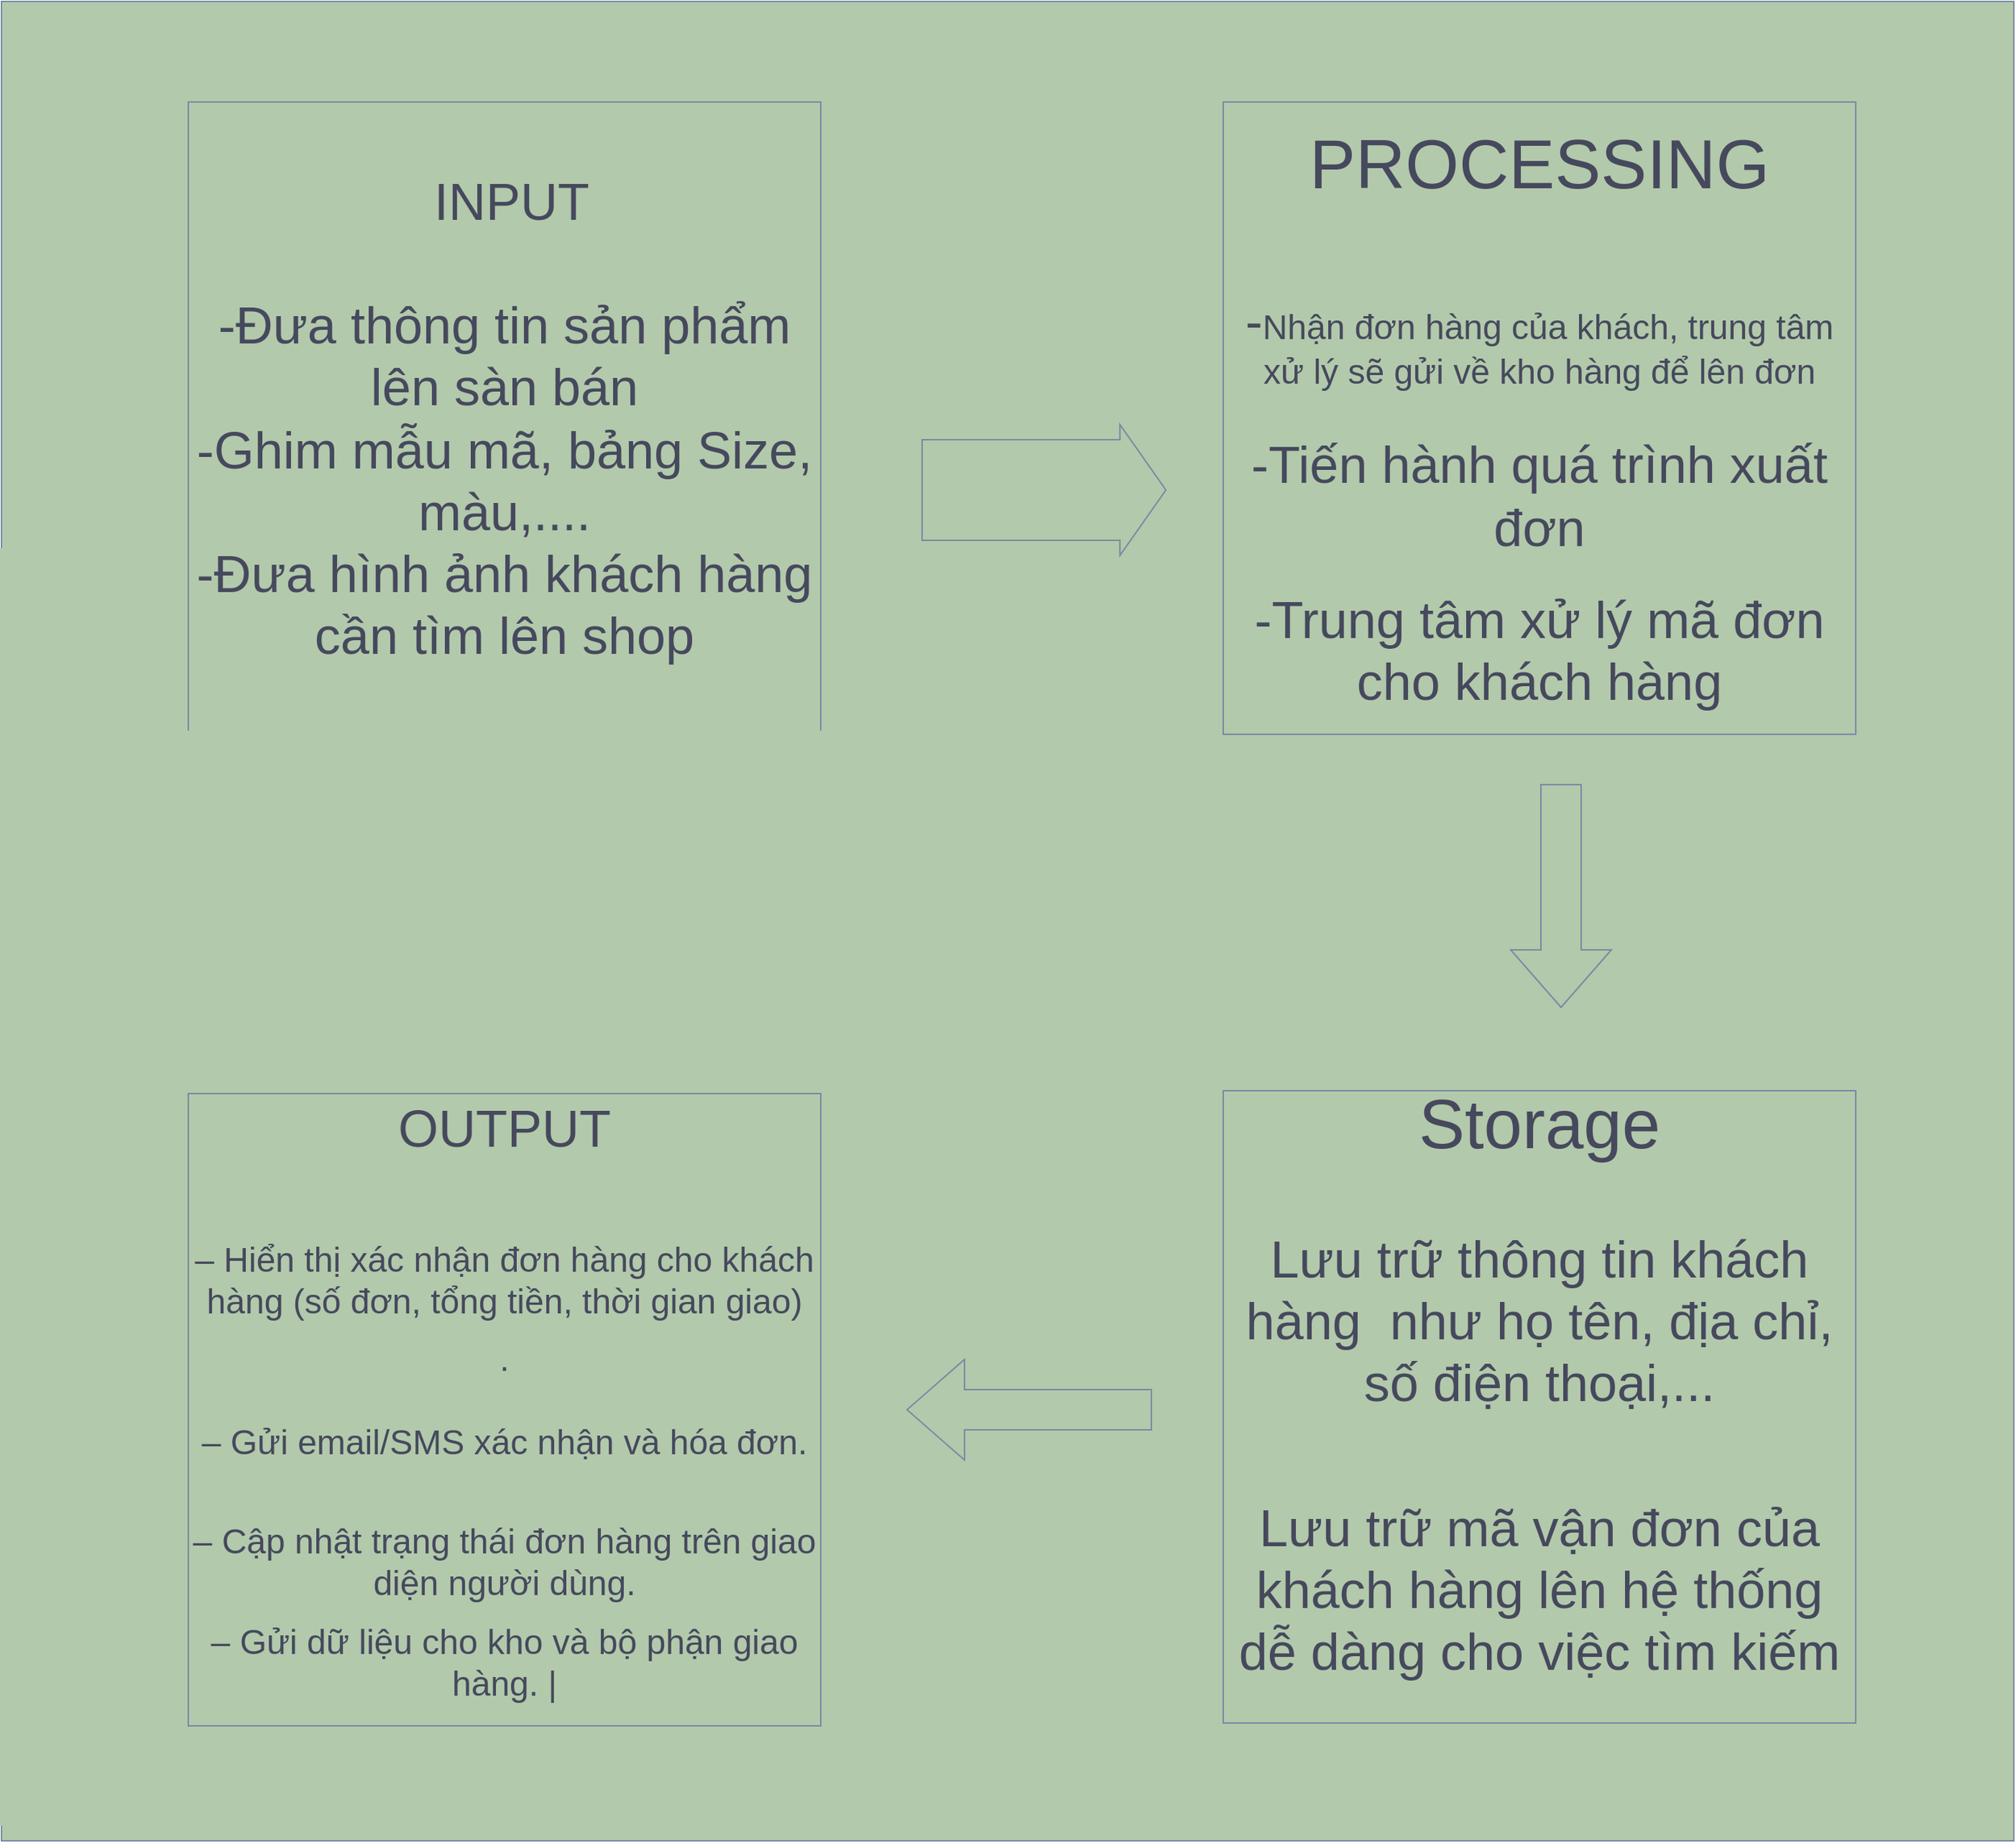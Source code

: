 <mxfile version="28.2.3">
  <diagram name="Trang-1" id="g7PzP2CzYFrLozogyeun">
    <mxGraphModel dx="3840" dy="1192" grid="1" gridSize="10" guides="1" tooltips="1" connect="1" arrows="1" fold="1" page="1" pageScale="1" pageWidth="827" pageHeight="1169" background="#FFFFFF" math="0" shadow="0">
      <root>
        <mxCell id="0" />
        <mxCell id="1" parent="0" />
        <mxCell id="cviVFxG2I2GKVeHUvMST-17" value="" style="rounded=0;whiteSpace=wrap;html=1;labelBackgroundColor=none;fillColor=#B2C9AB;strokeColor=#788AA3;fontColor=#46495D;" parent="1" vertex="1">
          <mxGeometry x="-610" y="40" width="1400" height="1280" as="geometry" />
        </mxCell>
        <mxCell id="cviVFxG2I2GKVeHUvMST-20" value="&lt;div&gt;&lt;font style=&quot;font-size: 36px;&quot;&gt;&amp;nbsp;INPUT&lt;/font&gt;&lt;/div&gt;&lt;div&gt;&lt;font style=&quot;font-size: 36px;&quot;&gt;&lt;br&gt;&lt;/font&gt;&lt;/div&gt;&lt;div&gt;&lt;span style=&quot;font-size: 36px;&quot;&gt;-Đưa thông tin sản phẩm lên sàn bán&lt;/span&gt;&lt;/div&gt;&lt;div&gt;&lt;span style=&quot;font-size: 36px;&quot;&gt;-Ghim mẫu mã, bảng Size, màu,....&lt;/span&gt;&lt;/div&gt;&lt;div&gt;&lt;span style=&quot;font-size: 36px;&quot;&gt;-Đưa hình ảnh khách hàng cần tìm lên shop&lt;/span&gt;&lt;/div&gt;" style="whiteSpace=wrap;html=1;aspect=fixed;labelBackgroundColor=none;fillColor=#B2C9AB;strokeColor=#788AA3;fontColor=#46495D;" parent="1" vertex="1">
          <mxGeometry x="-480" y="110" width="440" height="440" as="geometry" />
        </mxCell>
        <mxCell id="cviVFxG2I2GKVeHUvMST-21" value="&lt;font style=&quot;font-size: 48px;&quot;&gt;PROCESSING&lt;/font&gt;&lt;div&gt;&lt;span style=&quot;font-size: 48px;&quot;&gt;&lt;br&gt;&lt;/span&gt;&lt;div&gt;&lt;font style=&quot;font-size: 36px;&quot;&gt;-&lt;/font&gt;&lt;font style=&quot;font-size: 24px;&quot;&gt;Nhận đơn hàng của khách, trung tâm xử lý sẽ gửi về kho hàng để lên đơn&lt;/font&gt;&lt;/div&gt;&lt;div&gt;&lt;font style=&quot;font-size: 24px;&quot;&gt;&lt;br&gt;&lt;/font&gt;&lt;/div&gt;&lt;div&gt;&lt;font style=&quot;font-size: 36px;&quot;&gt;-Tiến hành quá trình xuất đơn&lt;/font&gt;&lt;/div&gt;&lt;div&gt;&lt;font style=&quot;font-size: 18px;&quot;&gt;&lt;br&gt;&lt;/font&gt;&lt;/div&gt;&lt;div&gt;&lt;font style=&quot;font-size: 36px;&quot;&gt;-Trung tâm xử lý mã đơn cho khách hàng&lt;/font&gt;&lt;/div&gt;&lt;/div&gt;" style="whiteSpace=wrap;html=1;aspect=fixed;labelBackgroundColor=none;fillColor=#B2C9AB;strokeColor=#788AA3;fontColor=#46495D;" parent="1" vertex="1">
          <mxGeometry x="240" y="110" width="440" height="440" as="geometry" />
        </mxCell>
        <mxCell id="cviVFxG2I2GKVeHUvMST-23" value="&lt;font style=&quot;font-size: 36px;&quot;&gt;OUTPUT&lt;/font&gt;&lt;div&gt;&lt;font style=&quot;font-size: 36px;&quot;&gt;&lt;br&gt;&lt;/font&gt;&lt;/div&gt;&lt;div&gt;&lt;p data-end=&quot;1598&quot; data-start=&quot;1258&quot;&gt;&lt;font style=&quot;font-size: 24px;&quot;&gt;– Hiển thị xác nhận đơn hàng cho khách hàng (số đơn, tổng tiền, thời gian giao)&lt;/font&gt;&lt;/p&gt;&lt;p data-end=&quot;1598&quot; data-start=&quot;1258&quot;&gt;&lt;font style=&quot;font-size: 24px;&quot;&gt;.&lt;br data-end=&quot;1454&quot; data-start=&quot;1451&quot;&gt;&lt;br&gt;– Gửi email/SMS xác nhận và hóa đơn.&lt;/font&gt;&lt;/p&gt;&lt;p data-end=&quot;1598&quot; data-start=&quot;1258&quot;&gt;&lt;font style=&quot;font-size: 24px;&quot;&gt;&lt;br data-end=&quot;1493&quot; data-start=&quot;1490&quot;&gt;– Cập nhật trạng thái đơn hàng trên giao diện người dùng.&lt;/font&gt;&lt;/p&gt;&lt;p data-end=&quot;1598&quot; data-start=&quot;1258&quot;&gt;&lt;font style=&quot;font-size: 24px;&quot;&gt;– Gửi dữ liệu cho kho và bộ phận giao hàng. |&lt;/font&gt;&lt;/p&gt;&lt;/div&gt;" style="whiteSpace=wrap;html=1;aspect=fixed;labelBackgroundColor=none;fillColor=#B2C9AB;strokeColor=#788AA3;fontColor=#46495D;" parent="1" vertex="1">
          <mxGeometry x="-480" y="800" width="440" height="440" as="geometry" />
        </mxCell>
        <mxCell id="cviVFxG2I2GKVeHUvMST-24" value="&lt;font style=&quot;font-size: 48px;&quot;&gt;Storage&lt;/font&gt;&lt;div&gt;&lt;font style=&quot;font-size: 36px;&quot;&gt;&lt;br&gt;&lt;/font&gt;&lt;/div&gt;&lt;div&gt;&lt;font style=&quot;font-size: 36px;&quot;&gt;Lưu trữ thông tin khách hàng&amp;nbsp; như họ tên, địa chỉ, số điện thoại,...&lt;/font&gt;&lt;/div&gt;&lt;div&gt;&lt;font style=&quot;font-size: 48px;&quot;&gt;&lt;br&gt;&lt;/font&gt;&lt;/div&gt;&lt;div&gt;&lt;font style=&quot;font-size: 36px;&quot;&gt;Lưu trữ mã vận đơn của khách hàng lên hệ thống dễ dàng cho việc tìm kiếm&lt;/font&gt;&lt;/div&gt;&lt;div&gt;&lt;font size=&quot;3&quot;&gt;&lt;br&gt;&lt;/font&gt;&lt;/div&gt;&lt;div&gt;&lt;br&gt;&lt;/div&gt;" style="whiteSpace=wrap;html=1;aspect=fixed;labelBackgroundColor=none;fillColor=#B2C9AB;strokeColor=#788AA3;fontColor=#46495D;" parent="1" vertex="1">
          <mxGeometry x="240" y="798" width="440" height="440" as="geometry" />
        </mxCell>
        <mxCell id="cviVFxG2I2GKVeHUvMST-25" value="" style="shape=flexArrow;endArrow=classic;html=1;rounded=0;width=70;endSize=10.32;exitX=0.714;exitY=0.999;exitDx=0;exitDy=0;exitPerimeter=0;labelBackgroundColor=none;strokeColor=#788AA3;fontColor=default;" parent="1" edge="1">
          <mxGeometry width="50" height="50" relative="1" as="geometry">
            <mxPoint x="30.0" y="380" as="sourcePoint" />
            <mxPoint x="200.59" y="380" as="targetPoint" />
          </mxGeometry>
        </mxCell>
        <mxCell id="cviVFxG2I2GKVeHUvMST-30" value="" style="html=1;shadow=0;dashed=0;align=center;verticalAlign=middle;shape=mxgraph.arrows2.arrow;dy=0.6;dx=40;direction=south;notch=0;labelBackgroundColor=none;fillColor=#B2C9AB;strokeColor=#788AA3;fontColor=#46495D;" parent="1" vertex="1">
          <mxGeometry x="440" y="585" width="70" height="155" as="geometry" />
        </mxCell>
        <mxCell id="cviVFxG2I2GKVeHUvMST-35" value="" style="html=1;shadow=0;dashed=0;align=center;verticalAlign=middle;shape=mxgraph.arrows2.arrow;dy=0.6;dx=40;flipH=1;notch=0;labelBackgroundColor=none;fillColor=#B2C9AB;strokeColor=#788AA3;fontColor=#46495D;" parent="1" vertex="1">
          <mxGeometry x="20" y="985" width="170" height="70" as="geometry" />
        </mxCell>
      </root>
    </mxGraphModel>
  </diagram>
</mxfile>
